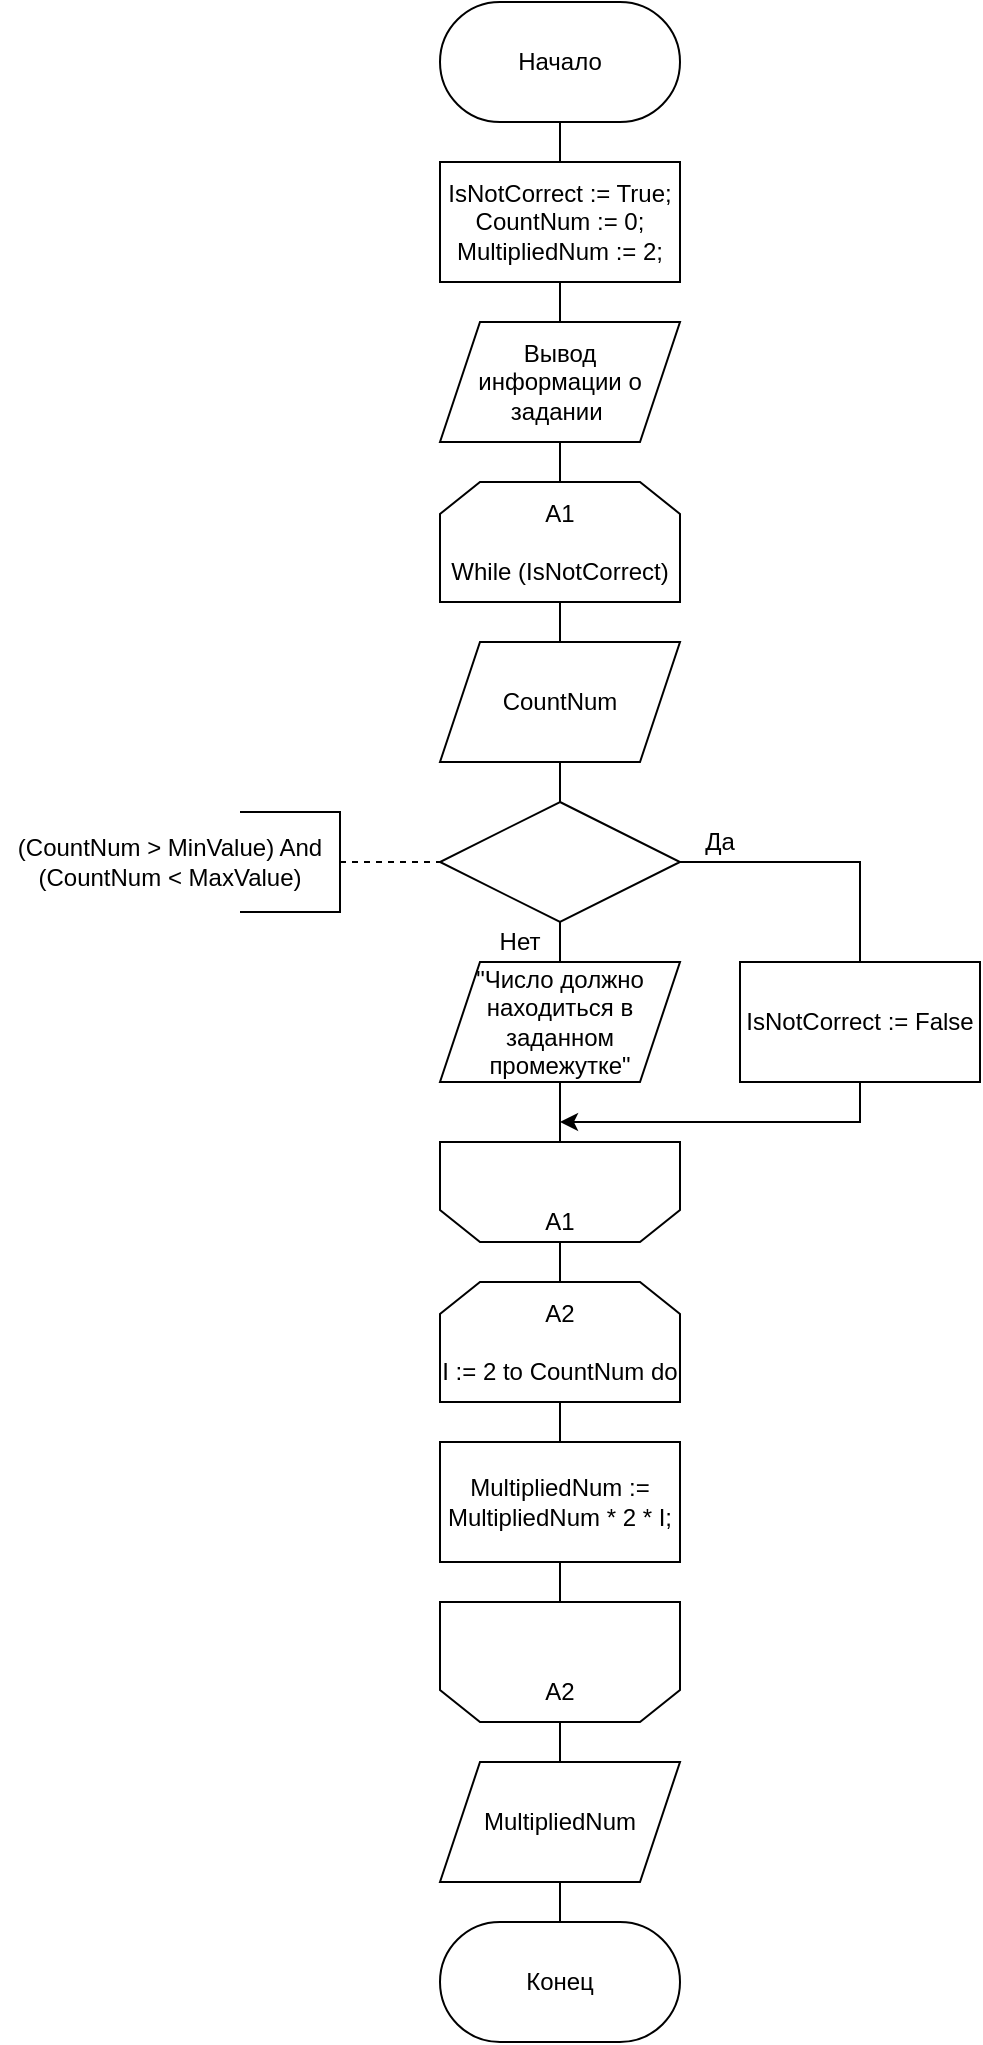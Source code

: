 <mxfile version="21.7.5" type="device">
  <diagram name="Страница — 1" id="erfQ_pztHL2C_T48Y3Em">
    <mxGraphModel dx="1950" dy="1125" grid="1" gridSize="10" guides="1" tooltips="1" connect="1" arrows="1" fold="1" page="1" pageScale="1" pageWidth="827" pageHeight="1169" math="0" shadow="0">
      <root>
        <mxCell id="0" />
        <mxCell id="1" parent="0" />
        <mxCell id="ohpwL-vAPc3g7yH4jyU_-4" style="edgeStyle=orthogonalEdgeStyle;rounded=0;orthogonalLoop=1;jettySize=auto;html=1;exitX=0.5;exitY=1;exitDx=0;exitDy=0;entryX=0.5;entryY=0;entryDx=0;entryDy=0;endArrow=none;endFill=0;" edge="1" parent="1" source="ohpwL-vAPc3g7yH4jyU_-1" target="ohpwL-vAPc3g7yH4jyU_-5">
          <mxGeometry relative="1" as="geometry">
            <mxPoint x="360" y="140" as="targetPoint" />
          </mxGeometry>
        </mxCell>
        <mxCell id="ohpwL-vAPc3g7yH4jyU_-1" value="Начало" style="rounded=1;whiteSpace=wrap;html=1;arcSize=50;" vertex="1" parent="1">
          <mxGeometry x="300" width="120" height="60" as="geometry" />
        </mxCell>
        <mxCell id="ohpwL-vAPc3g7yH4jyU_-2" value="Конец" style="rounded=1;whiteSpace=wrap;html=1;arcSize=50;" vertex="1" parent="1">
          <mxGeometry x="300" y="960" width="120" height="60" as="geometry" />
        </mxCell>
        <mxCell id="ohpwL-vAPc3g7yH4jyU_-11" style="edgeStyle=orthogonalEdgeStyle;rounded=0;orthogonalLoop=1;jettySize=auto;html=1;exitX=0.5;exitY=1;exitDx=0;exitDy=0;entryX=0.5;entryY=0;entryDx=0;entryDy=0;endArrow=none;endFill=0;" edge="1" parent="1" source="ohpwL-vAPc3g7yH4jyU_-5" target="ohpwL-vAPc3g7yH4jyU_-9">
          <mxGeometry relative="1" as="geometry" />
        </mxCell>
        <mxCell id="ohpwL-vAPc3g7yH4jyU_-5" value="A1&lt;br&gt;&lt;br&gt;While (IsNotCorrect)" style="shape=loopLimit;whiteSpace=wrap;html=1;" vertex="1" parent="1">
          <mxGeometry x="300" y="240" width="120" height="60" as="geometry" />
        </mxCell>
        <mxCell id="ohpwL-vAPc3g7yH4jyU_-31" style="edgeStyle=orthogonalEdgeStyle;rounded=0;orthogonalLoop=1;jettySize=auto;html=1;exitX=0.5;exitY=0;exitDx=0;exitDy=0;entryX=0.5;entryY=0;entryDx=0;entryDy=0;endArrow=none;endFill=0;" edge="1" parent="1" source="ohpwL-vAPc3g7yH4jyU_-7" target="ohpwL-vAPc3g7yH4jyU_-29">
          <mxGeometry relative="1" as="geometry" />
        </mxCell>
        <mxCell id="ohpwL-vAPc3g7yH4jyU_-7" value="&lt;br&gt;&lt;br&gt;A1" style="shape=loopLimit;whiteSpace=wrap;html=1;direction=west;" vertex="1" parent="1">
          <mxGeometry x="300" y="570" width="120" height="50" as="geometry" />
        </mxCell>
        <mxCell id="ohpwL-vAPc3g7yH4jyU_-13" style="edgeStyle=orthogonalEdgeStyle;rounded=0;orthogonalLoop=1;jettySize=auto;html=1;exitX=0.5;exitY=1;exitDx=0;exitDy=0;entryX=0.5;entryY=0;entryDx=0;entryDy=0;endArrow=none;endFill=0;" edge="1" parent="1" source="ohpwL-vAPc3g7yH4jyU_-9" target="ohpwL-vAPc3g7yH4jyU_-12">
          <mxGeometry relative="1" as="geometry" />
        </mxCell>
        <mxCell id="ohpwL-vAPc3g7yH4jyU_-9" value="CountNum" style="shape=parallelogram;perimeter=parallelogramPerimeter;whiteSpace=wrap;html=1;fixedSize=1;" vertex="1" parent="1">
          <mxGeometry x="300" y="320" width="120" height="60" as="geometry" />
        </mxCell>
        <mxCell id="ohpwL-vAPc3g7yH4jyU_-10" value="Вывод &lt;br&gt;информации о задании&amp;nbsp;" style="shape=parallelogram;perimeter=parallelogramPerimeter;whiteSpace=wrap;html=1;fixedSize=1;" vertex="1" parent="1">
          <mxGeometry x="300" y="160" width="120" height="60" as="geometry" />
        </mxCell>
        <mxCell id="ohpwL-vAPc3g7yH4jyU_-22" style="edgeStyle=orthogonalEdgeStyle;rounded=0;orthogonalLoop=1;jettySize=auto;html=1;exitX=1;exitY=0.5;exitDx=0;exitDy=0;entryX=0.5;entryY=0;entryDx=0;entryDy=0;endArrow=none;endFill=0;" edge="1" parent="1" source="ohpwL-vAPc3g7yH4jyU_-12" target="ohpwL-vAPc3g7yH4jyU_-19">
          <mxGeometry relative="1" as="geometry" />
        </mxCell>
        <mxCell id="ohpwL-vAPc3g7yH4jyU_-24" style="edgeStyle=orthogonalEdgeStyle;rounded=0;orthogonalLoop=1;jettySize=auto;html=1;exitX=0.5;exitY=1;exitDx=0;exitDy=0;entryX=0.5;entryY=0;entryDx=0;entryDy=0;endArrow=none;endFill=0;" edge="1" parent="1" source="ohpwL-vAPc3g7yH4jyU_-12" target="ohpwL-vAPc3g7yH4jyU_-23">
          <mxGeometry relative="1" as="geometry" />
        </mxCell>
        <mxCell id="ohpwL-vAPc3g7yH4jyU_-12" value="" style="rhombus;whiteSpace=wrap;html=1;" vertex="1" parent="1">
          <mxGeometry x="300" y="400" width="120" height="60" as="geometry" />
        </mxCell>
        <mxCell id="ohpwL-vAPc3g7yH4jyU_-14" value="" style="strokeWidth=1;html=1;shape=mxgraph.flowchart.annotation_1;align=left;pointerEvents=1;direction=west;" vertex="1" parent="1">
          <mxGeometry x="200" y="405" width="50" height="50" as="geometry" />
        </mxCell>
        <mxCell id="ohpwL-vAPc3g7yH4jyU_-15" value="" style="endArrow=none;dashed=1;html=1;rounded=0;exitX=0;exitY=0.5;exitDx=0;exitDy=0;exitPerimeter=0;entryX=0;entryY=0.5;entryDx=0;entryDy=0;" edge="1" parent="1" source="ohpwL-vAPc3g7yH4jyU_-14" target="ohpwL-vAPc3g7yH4jyU_-12">
          <mxGeometry width="50" height="50" relative="1" as="geometry">
            <mxPoint x="350" y="360" as="sourcePoint" />
            <mxPoint x="400" y="310" as="targetPoint" />
          </mxGeometry>
        </mxCell>
        <mxCell id="ohpwL-vAPc3g7yH4jyU_-16" value="(CountNum &amp;gt; MinValue) And (CountNum &amp;lt; MaxValue)" style="text;html=1;strokeColor=none;fillColor=none;align=center;verticalAlign=middle;whiteSpace=wrap;rounded=0;" vertex="1" parent="1">
          <mxGeometry x="80" y="410" width="170" height="40" as="geometry" />
        </mxCell>
        <mxCell id="ohpwL-vAPc3g7yH4jyU_-17" value="IsNotCorrect := True;&lt;br&gt;CountNum := 0;&lt;br&gt;MultipliedNum := 2;" style="rounded=0;whiteSpace=wrap;html=1;" vertex="1" parent="1">
          <mxGeometry x="300" y="80" width="120" height="60" as="geometry" />
        </mxCell>
        <mxCell id="ohpwL-vAPc3g7yH4jyU_-28" style="edgeStyle=orthogonalEdgeStyle;rounded=0;orthogonalLoop=1;jettySize=auto;html=1;exitX=0.5;exitY=1;exitDx=0;exitDy=0;endArrow=classic;endFill=1;" edge="1" parent="1" source="ohpwL-vAPc3g7yH4jyU_-19">
          <mxGeometry relative="1" as="geometry">
            <mxPoint x="360" y="560" as="targetPoint" />
            <Array as="points">
              <mxPoint x="510" y="560" />
            </Array>
          </mxGeometry>
        </mxCell>
        <mxCell id="ohpwL-vAPc3g7yH4jyU_-19" value="IsNotCorrect := False" style="rounded=0;whiteSpace=wrap;html=1;" vertex="1" parent="1">
          <mxGeometry x="450" y="480" width="120" height="60" as="geometry" />
        </mxCell>
        <mxCell id="ohpwL-vAPc3g7yH4jyU_-27" style="edgeStyle=orthogonalEdgeStyle;rounded=0;orthogonalLoop=1;jettySize=auto;html=1;exitX=0.5;exitY=1;exitDx=0;exitDy=0;entryX=0.5;entryY=1;entryDx=0;entryDy=0;endArrow=none;endFill=0;" edge="1" parent="1" source="ohpwL-vAPc3g7yH4jyU_-23" target="ohpwL-vAPc3g7yH4jyU_-7">
          <mxGeometry relative="1" as="geometry" />
        </mxCell>
        <mxCell id="ohpwL-vAPc3g7yH4jyU_-23" value="&quot;Число должно находиться в заданном промежутке&quot;" style="shape=parallelogram;perimeter=parallelogramPerimeter;whiteSpace=wrap;html=1;fixedSize=1;" vertex="1" parent="1">
          <mxGeometry x="300" y="480" width="120" height="60" as="geometry" />
        </mxCell>
        <mxCell id="ohpwL-vAPc3g7yH4jyU_-25" value="Нет" style="text;html=1;strokeColor=none;fillColor=none;align=center;verticalAlign=middle;whiteSpace=wrap;rounded=0;" vertex="1" parent="1">
          <mxGeometry x="310" y="455" width="60" height="30" as="geometry" />
        </mxCell>
        <mxCell id="ohpwL-vAPc3g7yH4jyU_-26" value="Да" style="text;html=1;strokeColor=none;fillColor=none;align=center;verticalAlign=middle;whiteSpace=wrap;rounded=0;" vertex="1" parent="1">
          <mxGeometry x="410" y="405" width="60" height="30" as="geometry" />
        </mxCell>
        <mxCell id="ohpwL-vAPc3g7yH4jyU_-33" style="edgeStyle=orthogonalEdgeStyle;rounded=0;orthogonalLoop=1;jettySize=auto;html=1;exitX=0.5;exitY=1;exitDx=0;exitDy=0;entryX=0.5;entryY=0;entryDx=0;entryDy=0;endArrow=none;endFill=0;" edge="1" parent="1" source="ohpwL-vAPc3g7yH4jyU_-29" target="ohpwL-vAPc3g7yH4jyU_-32">
          <mxGeometry relative="1" as="geometry" />
        </mxCell>
        <mxCell id="ohpwL-vAPc3g7yH4jyU_-29" value="A2&lt;br&gt;&lt;br&gt;I := 2 to CountNum do" style="shape=loopLimit;whiteSpace=wrap;html=1;" vertex="1" parent="1">
          <mxGeometry x="300" y="640" width="120" height="60" as="geometry" />
        </mxCell>
        <mxCell id="ohpwL-vAPc3g7yH4jyU_-36" style="edgeStyle=orthogonalEdgeStyle;rounded=0;orthogonalLoop=1;jettySize=auto;html=1;exitX=0.5;exitY=0;exitDx=0;exitDy=0;entryX=0.5;entryY=0;entryDx=0;entryDy=0;endArrow=none;endFill=0;" edge="1" parent="1" source="ohpwL-vAPc3g7yH4jyU_-30" target="ohpwL-vAPc3g7yH4jyU_-35">
          <mxGeometry relative="1" as="geometry" />
        </mxCell>
        <mxCell id="ohpwL-vAPc3g7yH4jyU_-30" value="&lt;br&gt;&lt;br&gt;A2" style="shape=loopLimit;whiteSpace=wrap;html=1;direction=west;" vertex="1" parent="1">
          <mxGeometry x="300" y="800" width="120" height="60" as="geometry" />
        </mxCell>
        <mxCell id="ohpwL-vAPc3g7yH4jyU_-34" style="edgeStyle=orthogonalEdgeStyle;rounded=0;orthogonalLoop=1;jettySize=auto;html=1;exitX=0.5;exitY=1;exitDx=0;exitDy=0;entryX=0.5;entryY=1;entryDx=0;entryDy=0;endArrow=none;endFill=0;" edge="1" parent="1" source="ohpwL-vAPc3g7yH4jyU_-32" target="ohpwL-vAPc3g7yH4jyU_-30">
          <mxGeometry relative="1" as="geometry" />
        </mxCell>
        <mxCell id="ohpwL-vAPc3g7yH4jyU_-32" value="MultipliedNum := MultipliedNum * 2 * I;" style="rounded=0;whiteSpace=wrap;html=1;" vertex="1" parent="1">
          <mxGeometry x="300" y="720" width="120" height="60" as="geometry" />
        </mxCell>
        <mxCell id="ohpwL-vAPc3g7yH4jyU_-37" style="edgeStyle=orthogonalEdgeStyle;rounded=0;orthogonalLoop=1;jettySize=auto;html=1;exitX=0.5;exitY=1;exitDx=0;exitDy=0;entryX=0.5;entryY=0;entryDx=0;entryDy=0;endArrow=none;endFill=0;" edge="1" parent="1" source="ohpwL-vAPc3g7yH4jyU_-35" target="ohpwL-vAPc3g7yH4jyU_-2">
          <mxGeometry relative="1" as="geometry" />
        </mxCell>
        <mxCell id="ohpwL-vAPc3g7yH4jyU_-35" value="MultipliedNum" style="shape=parallelogram;perimeter=parallelogramPerimeter;whiteSpace=wrap;html=1;fixedSize=1;" vertex="1" parent="1">
          <mxGeometry x="300" y="880" width="120" height="60" as="geometry" />
        </mxCell>
      </root>
    </mxGraphModel>
  </diagram>
</mxfile>
